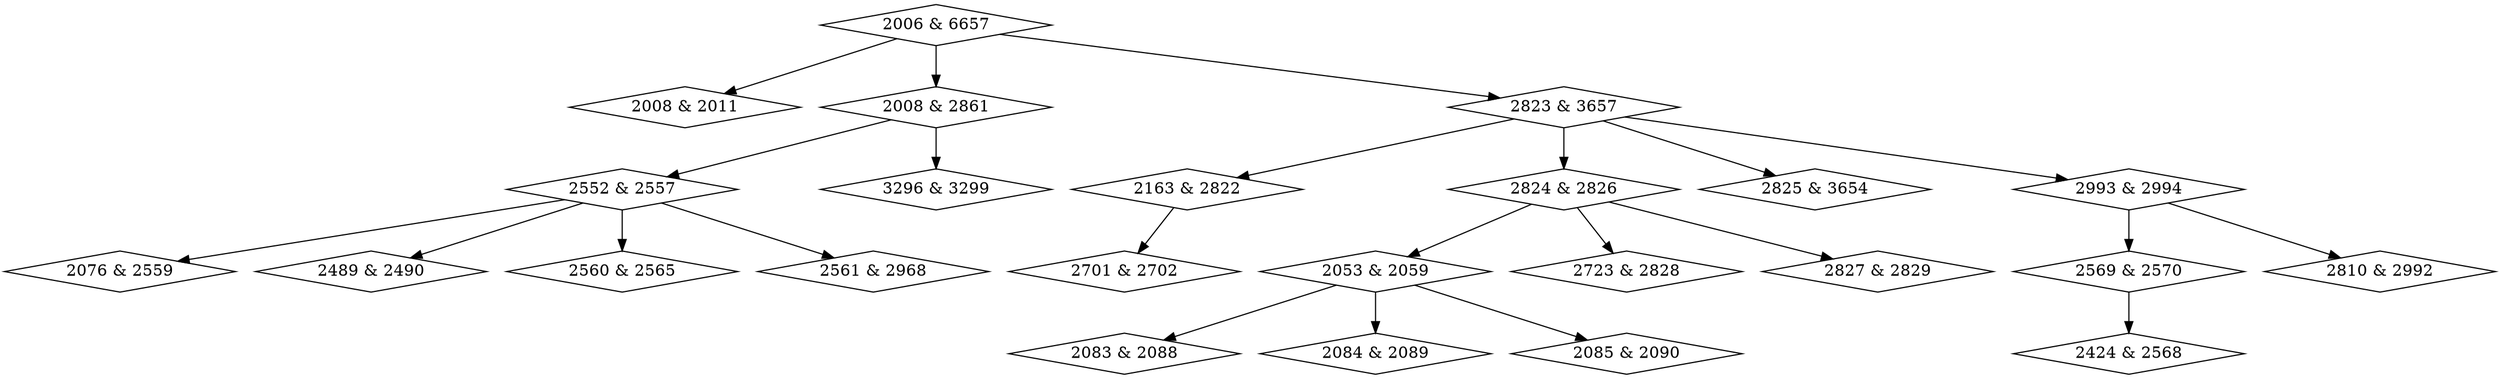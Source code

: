 digraph {
0 [label = "2006 & 6657", shape = diamond];
1 [label = "2008 & 2011", shape = diamond];
2 [label = "2008 & 2861", shape = diamond];
3 [label = "2053 & 2059", shape = diamond];
4 [label = "2076 & 2559", shape = diamond];
5 [label = "2083 & 2088", shape = diamond];
6 [label = "2084 & 2089", shape = diamond];
7 [label = "2085 & 2090", shape = diamond];
8 [label = "2163 & 2822", shape = diamond];
9 [label = "2424 & 2568", shape = diamond];
10 [label = "2489 & 2490", shape = diamond];
11 [label = "2552 & 2557", shape = diamond];
12 [label = "2560 & 2565", shape = diamond];
13 [label = "2561 & 2968", shape = diamond];
14 [label = "2569 & 2570", shape = diamond];
15 [label = "2701 & 2702", shape = diamond];
16 [label = "2723 & 2828", shape = diamond];
17 [label = "2810 & 2992", shape = diamond];
18 [label = "2823 & 3657", shape = diamond];
19 [label = "2824 & 2826", shape = diamond];
20 [label = "2825 & 3654", shape = diamond];
21 [label = "2827 & 2829", shape = diamond];
22 [label = "2993 & 2994", shape = diamond];
23 [label = "3296 & 3299", shape = diamond];
0->1;
0->2;
0->18;
2->11;
2->23;
3->5;
3->6;
3->7;
8->15;
11->4;
11->10;
11->12;
11->13;
14->9;
18->8;
18->19;
18->20;
18->22;
19->3;
19->16;
19->21;
22->14;
22->17;
}
